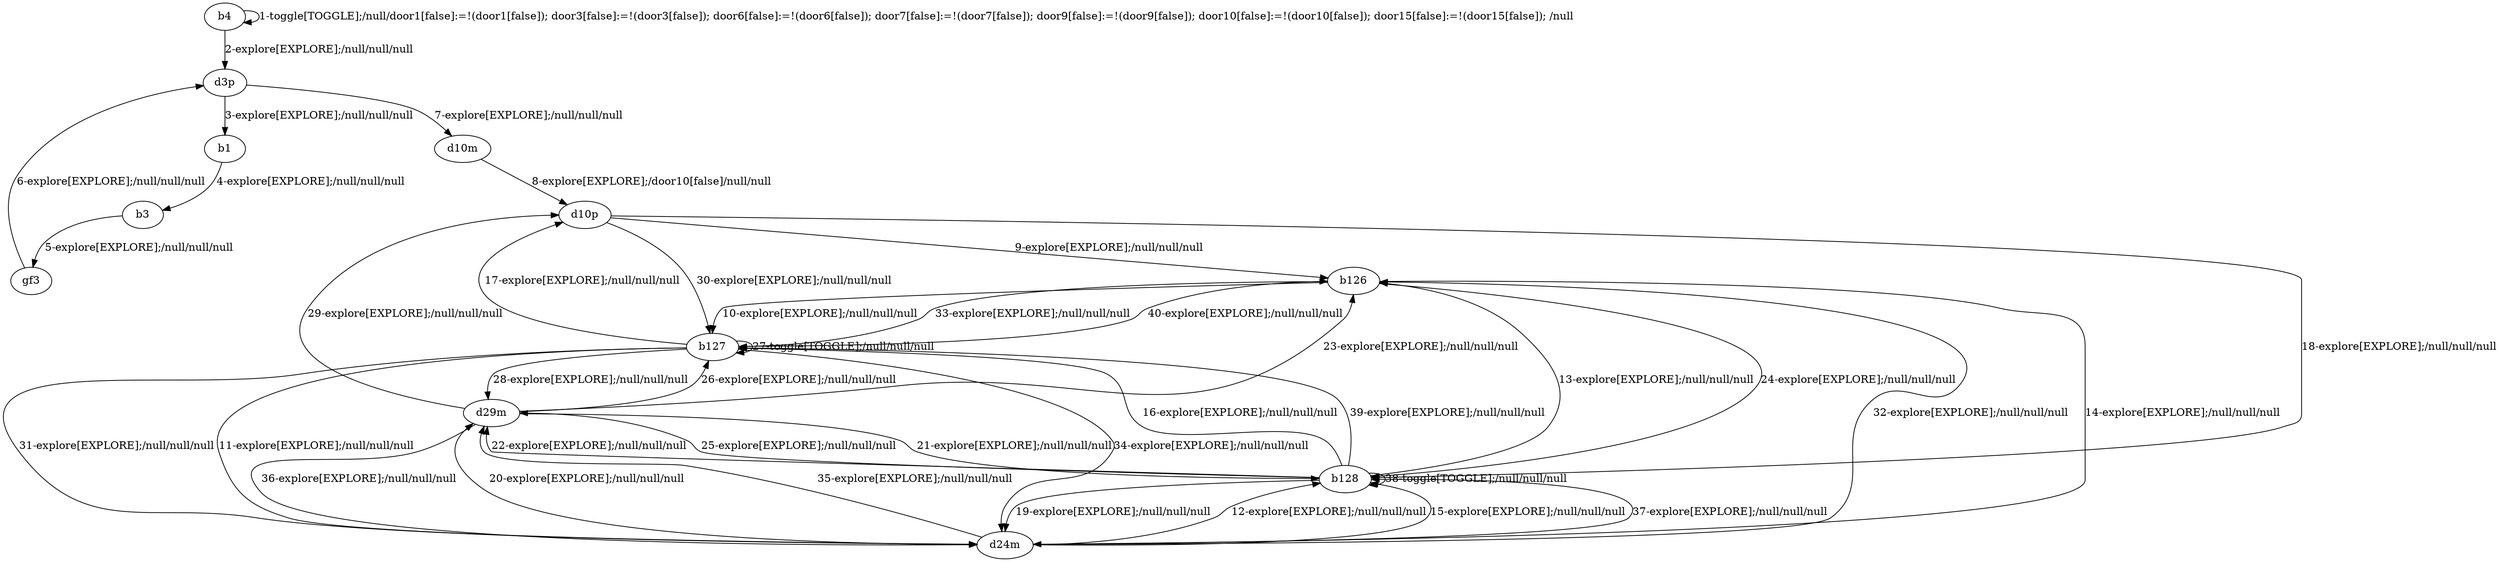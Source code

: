 # Total number of goals covered by this test: 2
# b126 --> b128
# b128 --> b126

digraph g {
"b4" -> "b4" [label = "1-toggle[TOGGLE];/null/door1[false]:=!(door1[false]); door3[false]:=!(door3[false]); door6[false]:=!(door6[false]); door7[false]:=!(door7[false]); door9[false]:=!(door9[false]); door10[false]:=!(door10[false]); door15[false]:=!(door15[false]); /null"];
"b4" -> "d3p" [label = "2-explore[EXPLORE];/null/null/null"];
"d3p" -> "b1" [label = "3-explore[EXPLORE];/null/null/null"];
"b1" -> "b3" [label = "4-explore[EXPLORE];/null/null/null"];
"b3" -> "gf3" [label = "5-explore[EXPLORE];/null/null/null"];
"gf3" -> "d3p" [label = "6-explore[EXPLORE];/null/null/null"];
"d3p" -> "d10m" [label = "7-explore[EXPLORE];/null/null/null"];
"d10m" -> "d10p" [label = "8-explore[EXPLORE];/door10[false]/null/null"];
"d10p" -> "b126" [label = "9-explore[EXPLORE];/null/null/null"];
"b126" -> "b127" [label = "10-explore[EXPLORE];/null/null/null"];
"b127" -> "d24m" [label = "11-explore[EXPLORE];/null/null/null"];
"d24m" -> "b128" [label = "12-explore[EXPLORE];/null/null/null"];
"b128" -> "b126" [label = "13-explore[EXPLORE];/null/null/null"];
"b126" -> "d24m" [label = "14-explore[EXPLORE];/null/null/null"];
"d24m" -> "b128" [label = "15-explore[EXPLORE];/null/null/null"];
"b128" -> "b127" [label = "16-explore[EXPLORE];/null/null/null"];
"b127" -> "d10p" [label = "17-explore[EXPLORE];/null/null/null"];
"d10p" -> "b128" [label = "18-explore[EXPLORE];/null/null/null"];
"b128" -> "d24m" [label = "19-explore[EXPLORE];/null/null/null"];
"d24m" -> "d29m" [label = "20-explore[EXPLORE];/null/null/null"];
"d29m" -> "b128" [label = "21-explore[EXPLORE];/null/null/null"];
"b128" -> "d29m" [label = "22-explore[EXPLORE];/null/null/null"];
"d29m" -> "b126" [label = "23-explore[EXPLORE];/null/null/null"];
"b126" -> "b128" [label = "24-explore[EXPLORE];/null/null/null"];
"b128" -> "d29m" [label = "25-explore[EXPLORE];/null/null/null"];
"d29m" -> "b127" [label = "26-explore[EXPLORE];/null/null/null"];
"b127" -> "b127" [label = "27-toggle[TOGGLE];/null/null/null"];
"b127" -> "d29m" [label = "28-explore[EXPLORE];/null/null/null"];
"d29m" -> "d10p" [label = "29-explore[EXPLORE];/null/null/null"];
"d10p" -> "b127" [label = "30-explore[EXPLORE];/null/null/null"];
"b127" -> "d24m" [label = "31-explore[EXPLORE];/null/null/null"];
"d24m" -> "b126" [label = "32-explore[EXPLORE];/null/null/null"];
"b126" -> "b127" [label = "33-explore[EXPLORE];/null/null/null"];
"b127" -> "d24m" [label = "34-explore[EXPLORE];/null/null/null"];
"d24m" -> "d29m" [label = "35-explore[EXPLORE];/null/null/null"];
"d29m" -> "d24m" [label = "36-explore[EXPLORE];/null/null/null"];
"d24m" -> "b128" [label = "37-explore[EXPLORE];/null/null/null"];
"b128" -> "b128" [label = "38-toggle[TOGGLE];/null/null/null"];
"b128" -> "b127" [label = "39-explore[EXPLORE];/null/null/null"];
"b127" -> "b126" [label = "40-explore[EXPLORE];/null/null/null"];
}